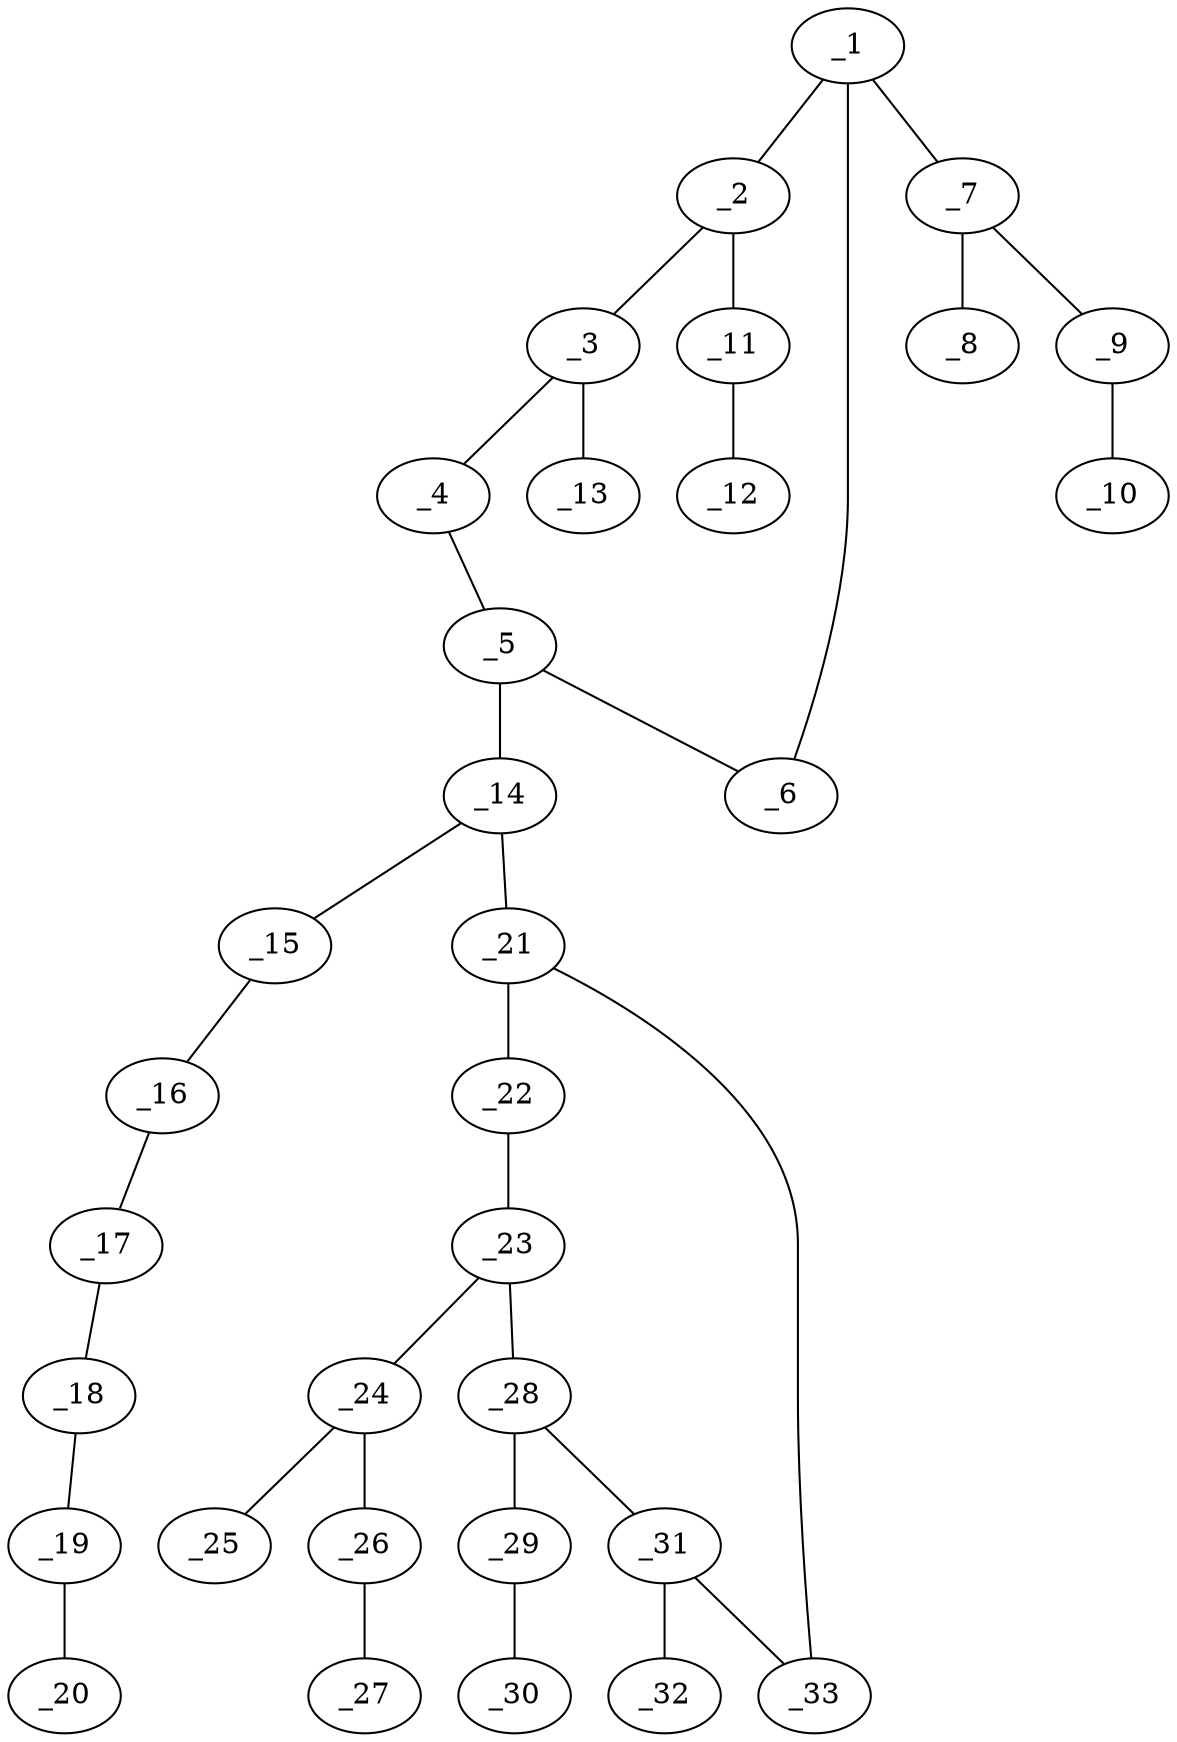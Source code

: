 graph molid631702 {
	_1	 [charge=0,
		chem=1,
		symbol="C  ",
		x="4.5981",
		y="-2.5"];
	_2	 [charge=0,
		chem=1,
		symbol="C  ",
		x="5.4641",
		y="-3"];
	_1 -- _2	 [valence=1];
	_6	 [charge=0,
		chem=1,
		symbol="C  ",
		x="4.5981",
		y="-1.5"];
	_1 -- _6	 [valence=2];
	_7	 [charge=0,
		chem=1,
		symbol="C  ",
		x="3.7321",
		y="-3"];
	_1 -- _7	 [valence=1];
	_3	 [charge=0,
		chem=1,
		symbol="C  ",
		x="6.3301",
		y="-2.5"];
	_2 -- _3	 [valence=2];
	_11	 [charge=0,
		chem=2,
		symbol="O  ",
		x="5.4641",
		y="-4"];
	_2 -- _11	 [valence=1];
	_4	 [charge=0,
		chem=1,
		symbol="C  ",
		x="6.3301",
		y="-1.5"];
	_3 -- _4	 [valence=1];
	_13	 [charge=0,
		chem=7,
		symbol="Cl ",
		x="7.1962",
		y="-3"];
	_3 -- _13	 [valence=1];
	_5	 [charge=0,
		chem=1,
		symbol="C  ",
		x="5.4641",
		y="-1"];
	_4 -- _5	 [valence=2];
	_5 -- _6	 [valence=1];
	_14	 [charge=0,
		chem=1,
		symbol="C  ",
		x="5.4641",
		y=0];
	_5 -- _14	 [valence=1];
	_8	 [charge=0,
		chem=2,
		symbol="O  ",
		x="3.732",
		y="-4"];
	_7 -- _8	 [valence=2];
	_9	 [charge=0,
		chem=2,
		symbol="O  ",
		x="2.866",
		y="-2.5"];
	_7 -- _9	 [valence=1];
	_10	 [charge=0,
		chem=1,
		symbol="C  ",
		x=2,
		y="-3"];
	_9 -- _10	 [valence=1];
	_12	 [charge=0,
		chem=1,
		symbol="C  ",
		x="6.3301",
		y="-4.5"];
	_11 -- _12	 [valence=1];
	_15	 [charge=0,
		chem=1,
		symbol="C  ",
		x="4.5981",
		y="0.5"];
	_14 -- _15	 [valence=2];
	_21	 [charge=0,
		chem=1,
		symbol="C  ",
		x="6.3301",
		y="0.5"];
	_14 -- _21	 [valence=1];
	_16	 [charge=0,
		chem=1,
		symbol="C  ",
		x="4.5981",
		y="1.5"];
	_15 -- _16	 [valence=1];
	_17	 [charge=0,
		chem=1,
		symbol="C  ",
		x="3.7321",
		y=2];
	_16 -- _17	 [valence=1];
	_18	 [charge=0,
		chem=1,
		symbol="C  ",
		x="3.7321",
		y=3];
	_17 -- _18	 [valence=1];
	_19	 [charge=0,
		chem=1,
		symbol="C  ",
		x="2.866",
		y="3.5"];
	_18 -- _19	 [valence=1];
	_20	 [charge=0,
		chem=1,
		symbol="C  ",
		x="2.8661",
		y="4.5"];
	_19 -- _20	 [valence=1];
	_22	 [charge=0,
		chem=1,
		symbol="C  ",
		x="7.1962",
		y=0];
	_21 -- _22	 [valence=1];
	_33	 [charge=0,
		chem=1,
		symbol="C  ",
		x="6.3301",
		y="1.5"];
	_21 -- _33	 [valence=2];
	_23	 [charge=0,
		chem=1,
		symbol="C  ",
		x="8.0622",
		y="0.5"];
	_22 -- _23	 [valence=2];
	_24	 [charge=0,
		chem=1,
		symbol="C  ",
		x="8.9282",
		y=0];
	_23 -- _24	 [valence=1];
	_28	 [charge=0,
		chem=1,
		symbol="C  ",
		x="8.0622",
		y="1.5"];
	_23 -- _28	 [valence=1];
	_25	 [charge=0,
		chem=2,
		symbol="O  ",
		x="8.9282",
		y="-1"];
	_24 -- _25	 [valence=2];
	_26	 [charge=0,
		chem=2,
		symbol="O  ",
		x="9.7942",
		y="0.5"];
	_24 -- _26	 [valence=1];
	_27	 [charge=0,
		chem=1,
		symbol="C  ",
		x="10.6603",
		y=0];
	_26 -- _27	 [valence=1];
	_29	 [charge=0,
		chem=2,
		symbol="O  ",
		x="8.9282",
		y=2];
	_28 -- _29	 [valence=1];
	_31	 [charge=0,
		chem=1,
		symbol="C  ",
		x="7.1962",
		y=2];
	_28 -- _31	 [valence=2];
	_30	 [charge=0,
		chem=1,
		symbol="C  ",
		x="8.9282",
		y=3];
	_29 -- _30	 [valence=1];
	_32	 [charge=0,
		chem=7,
		symbol="Cl ",
		x="7.1962",
		y=3];
	_31 -- _32	 [valence=1];
	_31 -- _33	 [valence=1];
}
